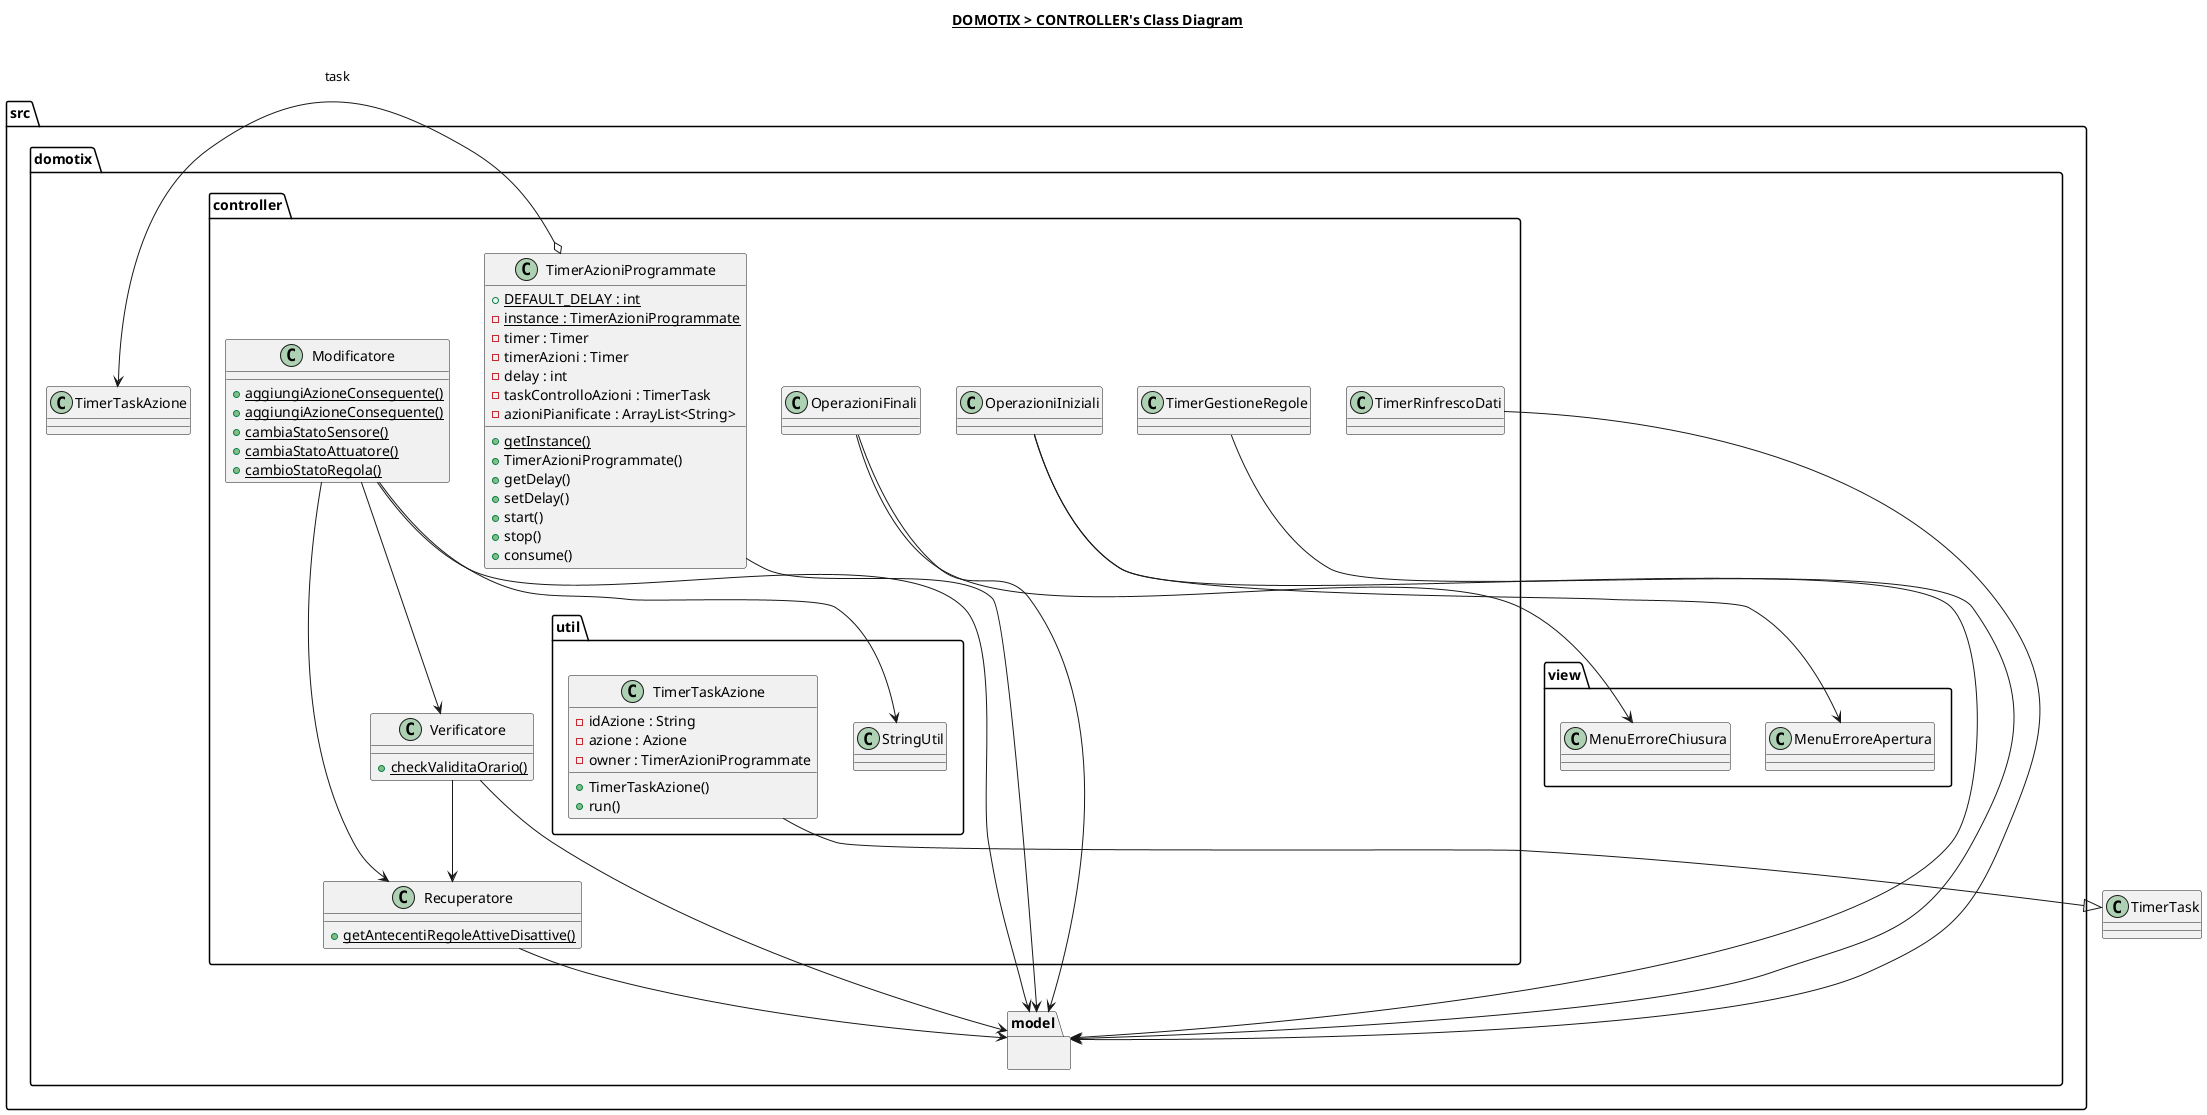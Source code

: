 @startuml

title __DOMOTIX > CONTROLLER's Class Diagram__\n

namespace src.domotix.controller {
    class src.domotix.controller.Modificatore {
        {static} + aggiungiAzioneConseguente()
        {static} + aggiungiAzioneConseguente()
        {static} + cambiaStatoSensore()
        {static} + cambiaStatoAttuatore()
        {static} + cambioStatoRegola()
    }

    class src.domotix.controller.OperazioniFinali {

    }

    class src.domotix.controller.OperazioniIniziali {

    }

    class src.domotix.controller.Recuperatore {
        {static} + getAntecentiRegoleAttiveDisattive()
    }

    class src.domotix.controller.Verificatore {
        {static} + checkValiditaOrario()
    }

    class src.domotix.controller.TimerGestioneRegole {
    }

    class src.domotix.controller.TimerRinfrescoDati {
    }

    class src.domotix.controller.TimerAzioniProgrammate {
        {static} + DEFAULT_DELAY : int
        {static} - instance : TimerAzioniProgrammate
        - timer : Timer
        - timerAzioni : Timer
        - delay : int
        - taskControlloAzioni : TimerTask
        - azioniPianificate : ArrayList<String>
        {static} + getInstance()
        + TimerAzioniProgrammate()
        + getDelay()
        + setDelay()
        + start()
        + stop()
        + consume()
    }

    namespace util {
        class src.domotix.controller.util.StringUtil {
        }
        class src.domotix.controller.util.TimerTaskAzione {
            - idAzione : String
            - azione : Azione
            - owner : TimerAzioniProgrammate
            + TimerTaskAzione()
            + run()
        }
    }
}

namespace src.domotix.model {

}

src.domotix.controller.Modificatore --> src.domotix.controller.util.StringUtil
src.domotix.controller.Modificatore --> src.domotix.controller.Recuperatore
src.domotix.controller.Modificatore --> src.domotix.controller.Verificatore
src.domotix.controller.Modificatore --> src.domotix.model

src.domotix.controller.Verificatore --> src.domotix.controller.Recuperatore
src.domotix.controller.Verificatore --> src.domotix.model

src.domotix.controller.Recuperatore --> src.domotix.model

src.domotix.controller.OperazioniIniziali --> src.domotix.model
src.domotix.controller.OperazioniIniziali --> src.domotix.view.MenuErroreApertura

src.domotix.controller.OperazioniFinali --> src.domotix.model
src.domotix.controller.OperazioniFinali --> src.domotix.view.MenuErroreChiusura

src.domotix.controller.TimerGestioneRegole --> src.domotix.model
src.domotix.controller.TimerRinfrescoDati --> src.domotix.model
src.domotix.controller.TimerAzioniProgrammate --> src.domotix.model
src.domotix.controller.TimerAzioniProgrammate o-> src.domotix.TimerTaskAzione : task
src.domotix.controller.util.TimerTaskAzione --|> TimerTask

@enduml
